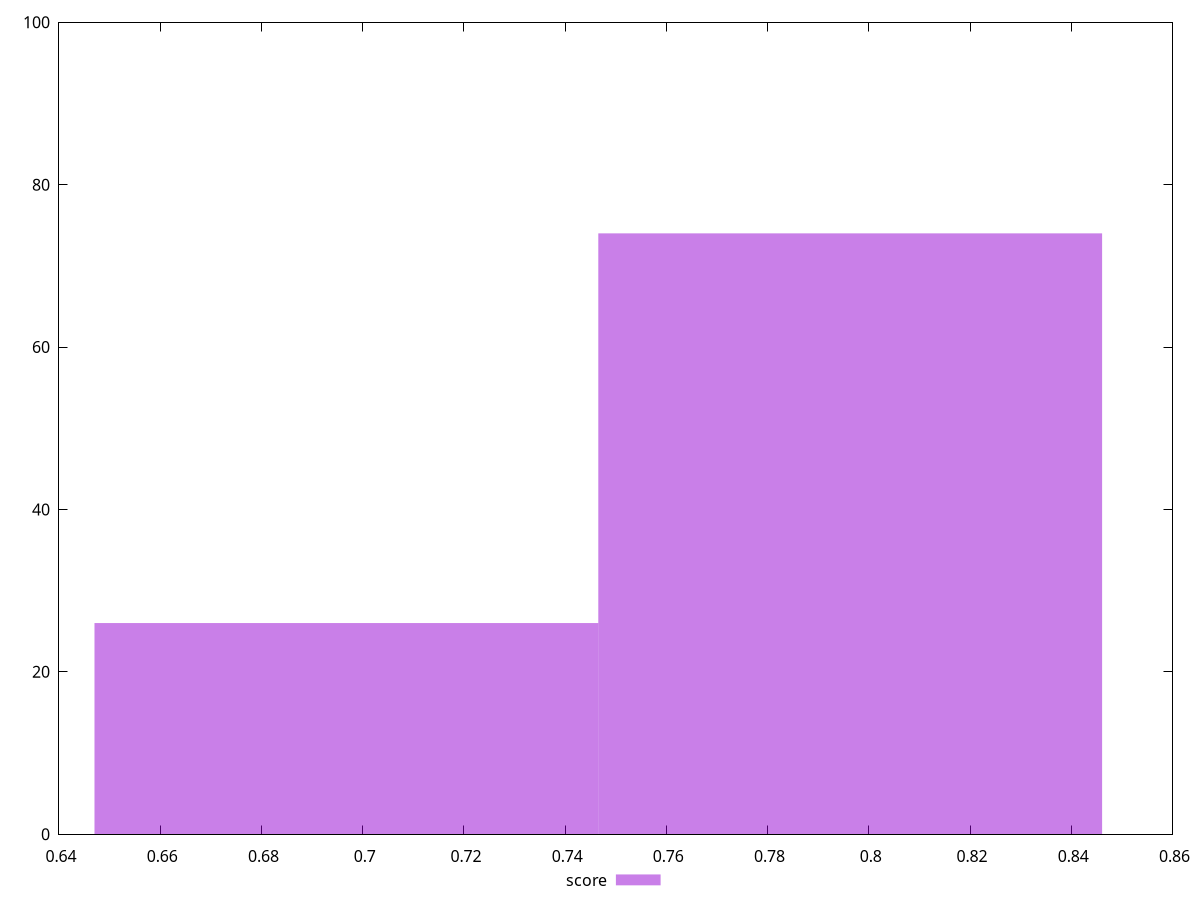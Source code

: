 reset
set terminal svg size 640, 490 enhanced background rgb 'white'
set output "report_00007_2020-12-11T15:55:29.892Z/speed-index/samples/pages+cached+nointeractive/score/histogram.svg"

$score <<EOF
0.7963216479772498 74
0.6967814419800936 26
EOF

set key outside below
set boxwidth 0.09954020599715623
set yrange [0:100]
set style fill transparent solid 0.5 noborder

plot \
  $score title "score" with boxes, \


reset